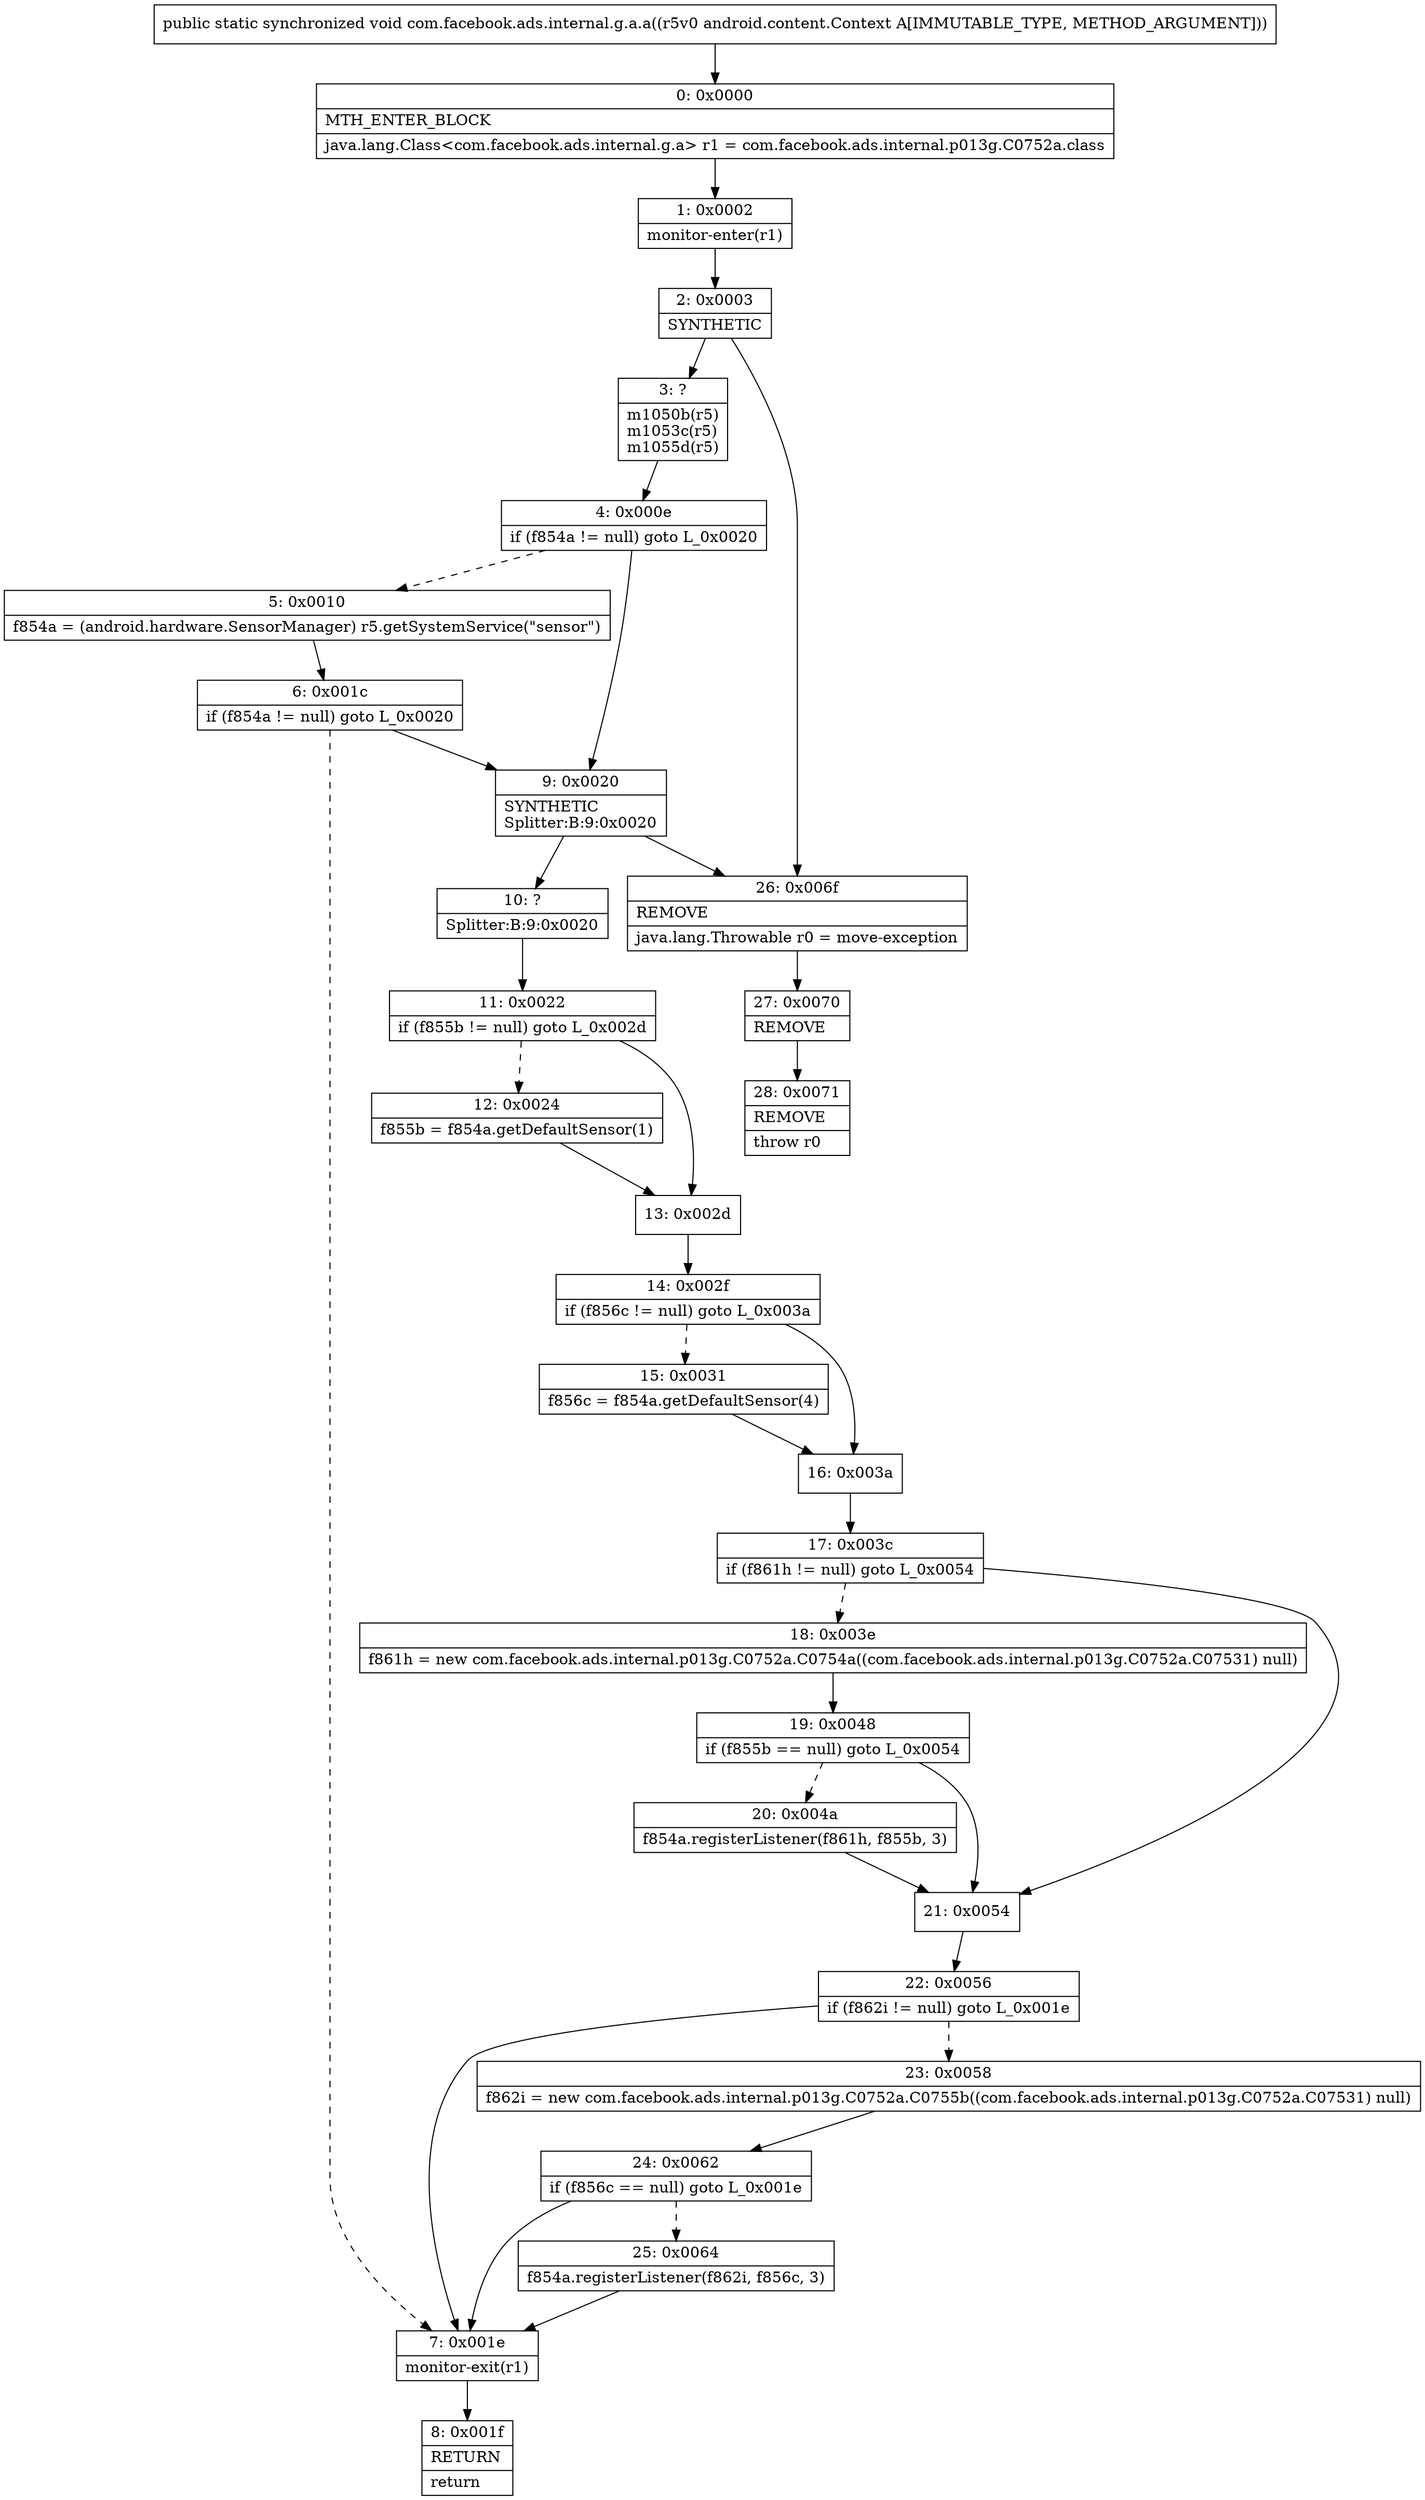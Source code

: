 digraph "CFG forcom.facebook.ads.internal.g.a.a(Landroid\/content\/Context;)V" {
Node_0 [shape=record,label="{0\:\ 0x0000|MTH_ENTER_BLOCK\l|java.lang.Class\<com.facebook.ads.internal.g.a\> r1 = com.facebook.ads.internal.p013g.C0752a.class\l}"];
Node_1 [shape=record,label="{1\:\ 0x0002|monitor\-enter(r1)\l}"];
Node_2 [shape=record,label="{2\:\ 0x0003|SYNTHETIC\l}"];
Node_3 [shape=record,label="{3\:\ ?|m1050b(r5)\lm1053c(r5)\lm1055d(r5)\l}"];
Node_4 [shape=record,label="{4\:\ 0x000e|if (f854a != null) goto L_0x0020\l}"];
Node_5 [shape=record,label="{5\:\ 0x0010|f854a = (android.hardware.SensorManager) r5.getSystemService(\"sensor\")\l}"];
Node_6 [shape=record,label="{6\:\ 0x001c|if (f854a != null) goto L_0x0020\l}"];
Node_7 [shape=record,label="{7\:\ 0x001e|monitor\-exit(r1)\l}"];
Node_8 [shape=record,label="{8\:\ 0x001f|RETURN\l|return\l}"];
Node_9 [shape=record,label="{9\:\ 0x0020|SYNTHETIC\lSplitter:B:9:0x0020\l}"];
Node_10 [shape=record,label="{10\:\ ?|Splitter:B:9:0x0020\l}"];
Node_11 [shape=record,label="{11\:\ 0x0022|if (f855b != null) goto L_0x002d\l}"];
Node_12 [shape=record,label="{12\:\ 0x0024|f855b = f854a.getDefaultSensor(1)\l}"];
Node_13 [shape=record,label="{13\:\ 0x002d}"];
Node_14 [shape=record,label="{14\:\ 0x002f|if (f856c != null) goto L_0x003a\l}"];
Node_15 [shape=record,label="{15\:\ 0x0031|f856c = f854a.getDefaultSensor(4)\l}"];
Node_16 [shape=record,label="{16\:\ 0x003a}"];
Node_17 [shape=record,label="{17\:\ 0x003c|if (f861h != null) goto L_0x0054\l}"];
Node_18 [shape=record,label="{18\:\ 0x003e|f861h = new com.facebook.ads.internal.p013g.C0752a.C0754a((com.facebook.ads.internal.p013g.C0752a.C07531) null)\l}"];
Node_19 [shape=record,label="{19\:\ 0x0048|if (f855b == null) goto L_0x0054\l}"];
Node_20 [shape=record,label="{20\:\ 0x004a|f854a.registerListener(f861h, f855b, 3)\l}"];
Node_21 [shape=record,label="{21\:\ 0x0054}"];
Node_22 [shape=record,label="{22\:\ 0x0056|if (f862i != null) goto L_0x001e\l}"];
Node_23 [shape=record,label="{23\:\ 0x0058|f862i = new com.facebook.ads.internal.p013g.C0752a.C0755b((com.facebook.ads.internal.p013g.C0752a.C07531) null)\l}"];
Node_24 [shape=record,label="{24\:\ 0x0062|if (f856c == null) goto L_0x001e\l}"];
Node_25 [shape=record,label="{25\:\ 0x0064|f854a.registerListener(f862i, f856c, 3)\l}"];
Node_26 [shape=record,label="{26\:\ 0x006f|REMOVE\l|java.lang.Throwable r0 = move\-exception\l}"];
Node_27 [shape=record,label="{27\:\ 0x0070|REMOVE\l}"];
Node_28 [shape=record,label="{28\:\ 0x0071|REMOVE\l|throw r0\l}"];
MethodNode[shape=record,label="{public static synchronized void com.facebook.ads.internal.g.a.a((r5v0 android.content.Context A[IMMUTABLE_TYPE, METHOD_ARGUMENT])) }"];
MethodNode -> Node_0;
Node_0 -> Node_1;
Node_1 -> Node_2;
Node_2 -> Node_3;
Node_2 -> Node_26;
Node_3 -> Node_4;
Node_4 -> Node_5[style=dashed];
Node_4 -> Node_9;
Node_5 -> Node_6;
Node_6 -> Node_7[style=dashed];
Node_6 -> Node_9;
Node_7 -> Node_8;
Node_9 -> Node_10;
Node_9 -> Node_26;
Node_10 -> Node_11;
Node_11 -> Node_12[style=dashed];
Node_11 -> Node_13;
Node_12 -> Node_13;
Node_13 -> Node_14;
Node_14 -> Node_15[style=dashed];
Node_14 -> Node_16;
Node_15 -> Node_16;
Node_16 -> Node_17;
Node_17 -> Node_18[style=dashed];
Node_17 -> Node_21;
Node_18 -> Node_19;
Node_19 -> Node_20[style=dashed];
Node_19 -> Node_21;
Node_20 -> Node_21;
Node_21 -> Node_22;
Node_22 -> Node_7;
Node_22 -> Node_23[style=dashed];
Node_23 -> Node_24;
Node_24 -> Node_7;
Node_24 -> Node_25[style=dashed];
Node_25 -> Node_7;
Node_26 -> Node_27;
Node_27 -> Node_28;
}

